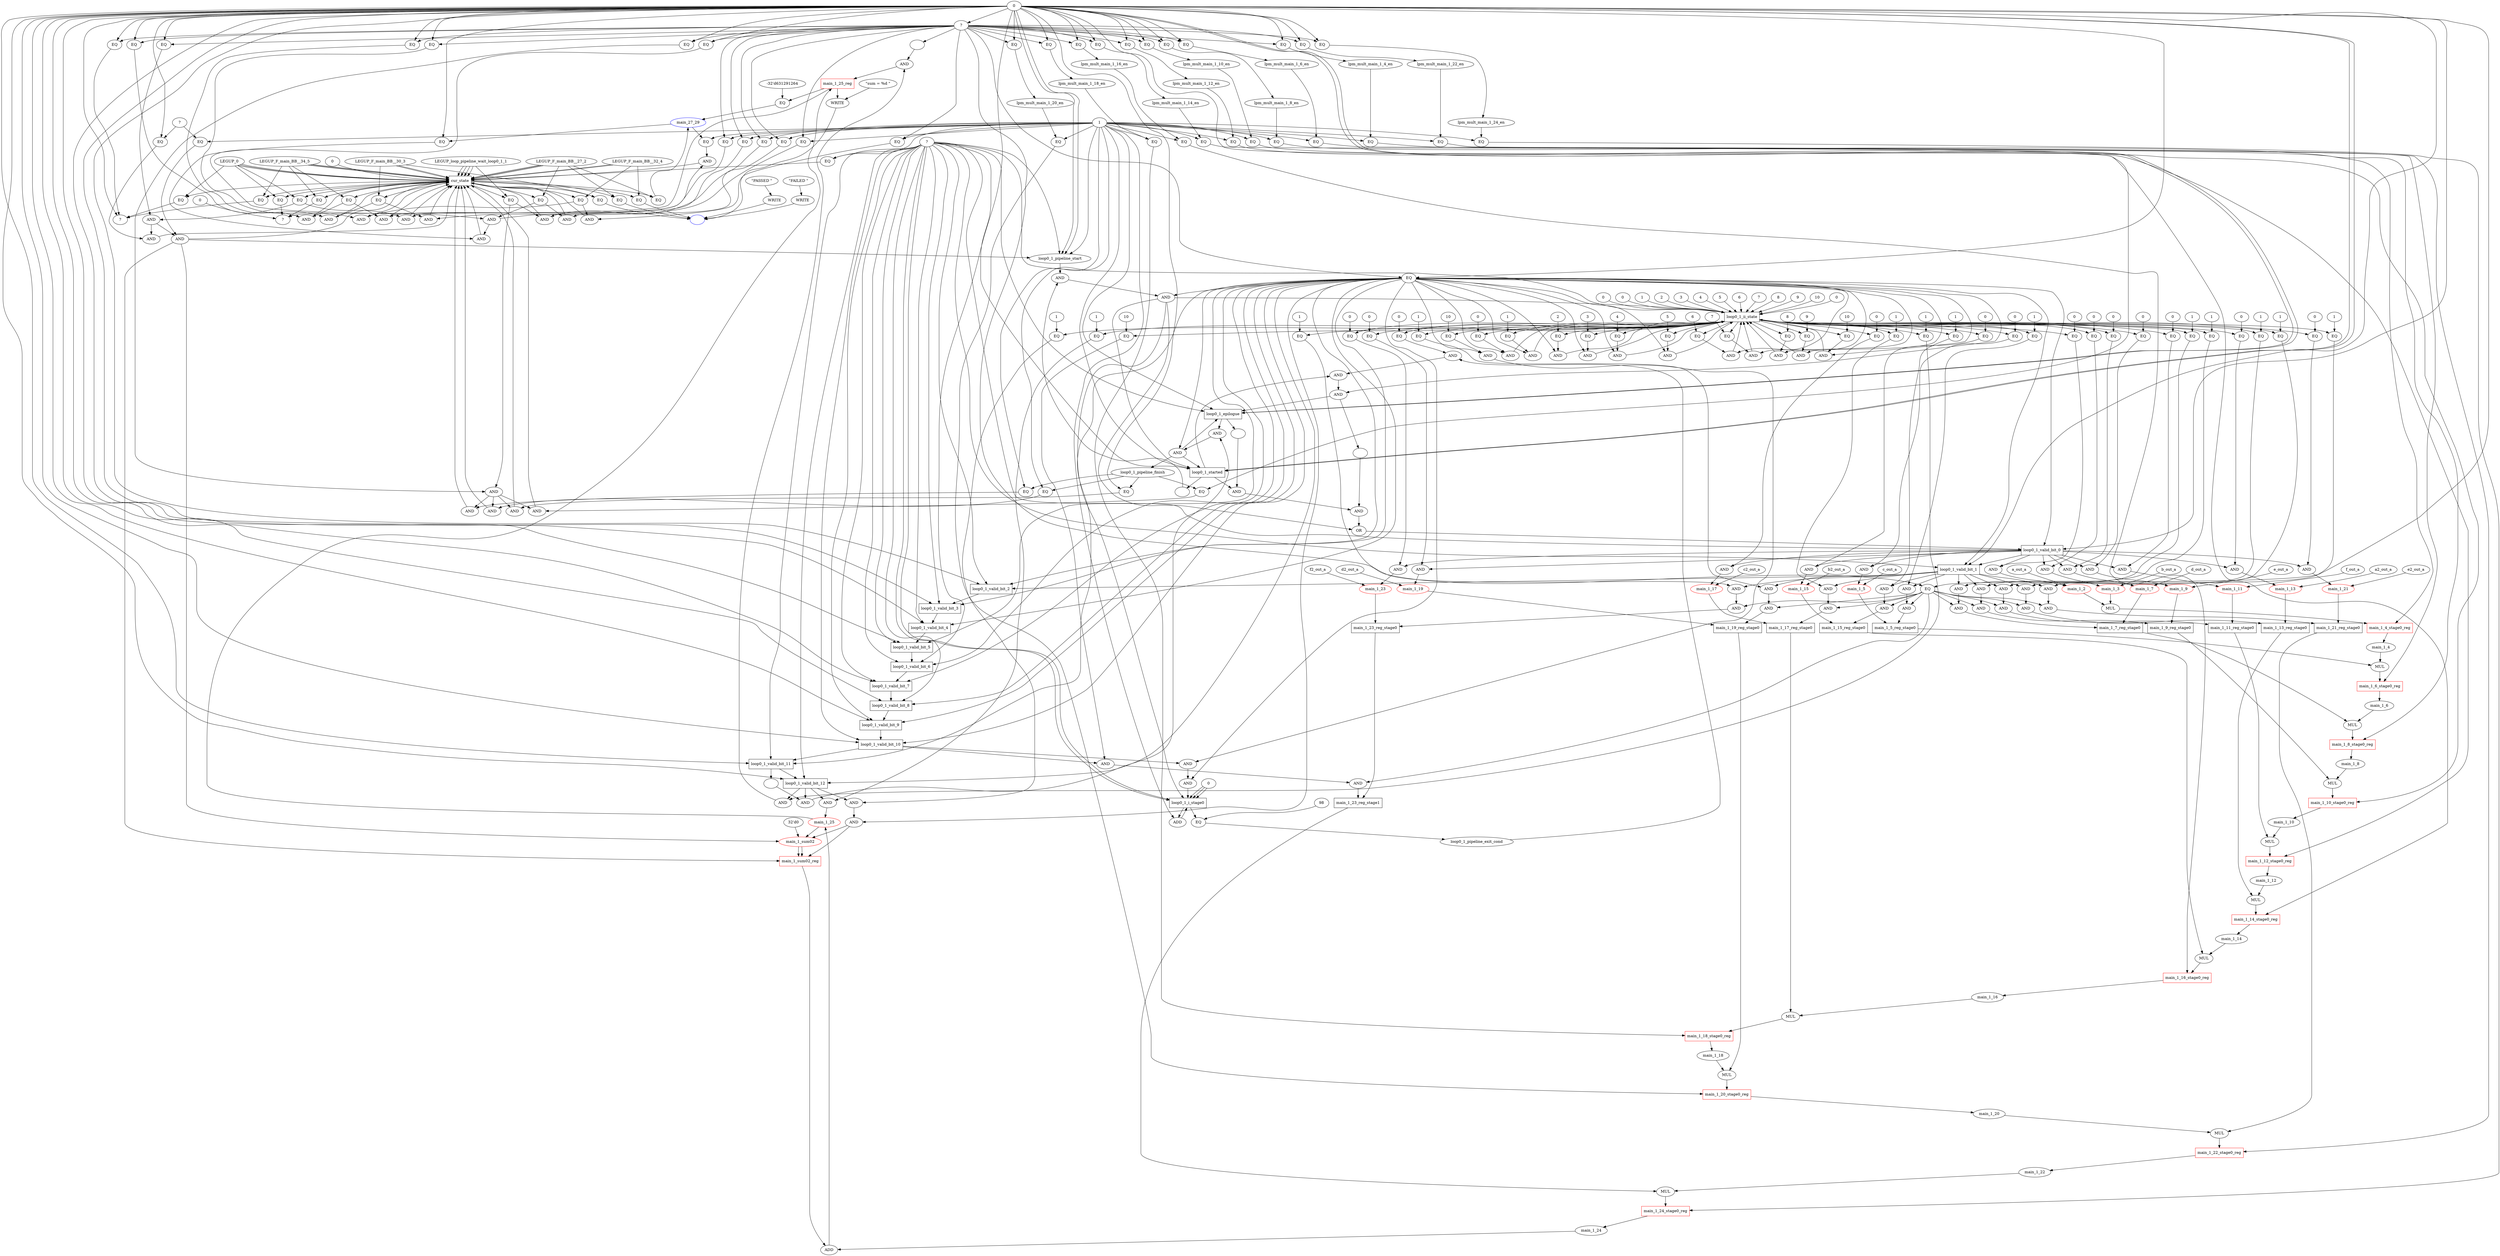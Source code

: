 //----------------------------------------------------------------------------//
// Generated by LegUp High-Level Synthesis Tool Version 4.0 (http://legup.org)
// Compiled: Mon Jun  4 15:32:40 2018
// University of Toronto
// For research and academic purposes only. Commercial use is prohibited.
// Please send bugs to: legup@eecg.toronto.edu
// Date: Wed Jan  2 16:56:19 2019
//----------------------------------------------------------------------------//

digraph {
Node0x344bc70[label="?"];
Node0x344c140[label="0"];
Node0x344c140 -> Node0x344bc70;
Node0x344c360[label="EQ"];
Node0x344c360 -> Node0x344bc70;
Node0x344d780[label="EQ"];
Node0x344d780 -> Node0x344bc70;
Node0x3481b40[label="EQ"];
Node0x3481b40 -> Node0x344bc70;
Node0x344bef0[label="?"];
Node0x3481e30[label="0"];
Node0x3481e30 -> Node0x344bef0;
Node0x3462170[label="main_1_25_reg",shape=box,color=red];
Node0x3462170 -> Node0x344bef0;
Node0x34820a0[label="EQ"];
Node0x34820a0 -> Node0x344bef0;
Node0x3482370[label="EQ"];
Node0x3482370 -> Node0x344bef0;
Node0x34cdb80[label="",color=blue,color=blue,color=blue];
Node0x34cdc60[label="WRITE"];
Node0x34cdc60 -> Node0x34cdb80;
Node0x34ce110[label="WRITE"];
Node0x34ce110 -> Node0x34cdb80;
Node0x34ce510[label="WRITE"];
Node0x34ce510 -> Node0x34cdb80;
Node0x34ce940[label="EQ"];
Node0x34ce940 -> Node0x34cdb80;
Node0x34cec20[label="EQ"];
Node0x34cec20 -> Node0x34cdb80;
Node0x34cef00[label="EQ"];
Node0x34cef00 -> Node0x34cdb80;
Node0x344bdc0[label="?"];
Node0x344bdc0 -> Node0x344c360;
Node0x344c140 -> Node0x344c360;
Node0x344d990[label="cur_state",shape=box];
Node0x344d990 -> Node0x344d780;
Node0x344db90[label="LEGUP_0"];
Node0x344db90 -> Node0x344d780;
Node0x344d990 -> Node0x3481b40;
Node0x344e850[label="LEGUP_F_main_BB__34_5"];
Node0x344e850 -> Node0x3481b40;
Node0x3462390[label="main_1_25",color=red];
Node0x3462390 -> Node0x3462170;
Node0x347db00[label="AND"];
Node0x347db00 -> Node0x3462170;
Node0x344d990 -> Node0x34820a0;
Node0x344db90 -> Node0x34820a0;
Node0x344d990 -> Node0x3482370;
Node0x344e850 -> Node0x3482370;
Node0x34cde80[label="\"sum = %d \""];
Node0x34cde80 -> Node0x34cdc60;
Node0x3462170 -> Node0x34cdc60;
Node0x34ce310[label="\"PASSED \""];
Node0x34ce310 -> Node0x34ce110;
Node0x34ce740[label="\"FAILED \""];
Node0x34ce740 -> Node0x34ce510;
Node0x344d990 -> Node0x34ce940;
Node0x344e060[label="LEGUP_F_main_BB__27_2"];
Node0x344e060 -> Node0x34ce940;
Node0x344d990 -> Node0x34cec20;
Node0x344e180[label="LEGUP_F_main_BB__30_3"];
Node0x344e180 -> Node0x34cec20;
Node0x344d990 -> Node0x34cef00;
Node0x344e600[label="LEGUP_F_main_BB__32_4"];
Node0x344e600 -> Node0x34cef00;
Node0x344c140 -> Node0x344bdc0;
Node0x344db90 -> Node0x344d990;
Node0x344ddb0[label="LEGUP_loop_pipeline_wait_loop0_1_1"];
Node0x344ddb0 -> Node0x344d990;
Node0x344db90 -> Node0x344d990;
Node0x344ddb0 -> Node0x344d990;
Node0x344e060 -> Node0x344d990;
Node0x344ddb0 -> Node0x344d990;
Node0x344e060 -> Node0x344d990;
Node0x344ddb0 -> Node0x344d990;
Node0x344e060 -> Node0x344d990;
Node0x344e180 -> Node0x344d990;
Node0x344e600 -> Node0x344d990;
Node0x344e180 -> Node0x344d990;
Node0x344e850 -> Node0x344d990;
Node0x344e600 -> Node0x344d990;
Node0x344e850 -> Node0x344d990;
Node0x344e850 -> Node0x344d990;
Node0x344db90 -> Node0x344d990;
Node0x344e3c0[label="0"];
Node0x344e3c0 -> Node0x344d990;
Node0x344ee20[label="AND"];
Node0x344ee20 -> Node0x344d990;
Node0x344f790[label="AND"];
Node0x344f790 -> Node0x344d990;
Node0x3450220[label="AND"];
Node0x3450220 -> Node0x344d990;
Node0x3450750[label="AND"];
Node0x3450750 -> Node0x344d990;
Node0x3450ef0[label="AND"];
Node0x3450ef0 -> Node0x344d990;
Node0x345fcd0[label="AND"];
Node0x345fcd0 -> Node0x344d990;
Node0x3460200[label="AND"];
Node0x3460200 -> Node0x344d990;
Node0x3460730[label="AND"];
Node0x3460730 -> Node0x344d990;
Node0x3460c60[label="AND"];
Node0x3460c60 -> Node0x344d990;
Node0x3461400[label="AND"];
Node0x3461400 -> Node0x344d990;
Node0x347eb80[label="AND"];
Node0x347eb80 -> Node0x344d990;
Node0x347f0b0[label="AND"];
Node0x347f0b0 -> Node0x344d990;
Node0x347f850[label="AND"];
Node0x347f850 -> Node0x344d990;
Node0x347fd80[label="AND"];
Node0x347fd80 -> Node0x344d990;
Node0x3480520[label="AND"];
Node0x3480520 -> Node0x344d990;
Node0x3480b60[label="AND"];
Node0x3480b60 -> Node0x344d990;
Node0x3481300[label="AND"];
Node0x3481300 -> Node0x344d990;
Node0x3481830[label="EQ"];
Node0x3481830 -> Node0x344d990;
Node0x34625b0[label="ADD"];
Node0x34625b0 -> Node0x3462390;
Node0x347d400[label="AND"];
Node0x347d400 -> Node0x3462390;
Node0x347dd00[label=""];
Node0x347dd00 -> Node0x347db00;
Node0x347df70[label="AND"];
Node0x347df70 -> Node0x347db00;
Node0x344f020[label="EQ"];
Node0x344f020 -> Node0x344ee20;
Node0x344f320[label="EQ"];
Node0x344f320 -> Node0x344ee20;
Node0x344f970[label="AND"];
Node0x344f970 -> Node0x344f790;
Node0x344fee0[label="EQ"];
Node0x344fee0 -> Node0x344f790;
Node0x344f970 -> Node0x3450220;
Node0x3450470[label="EQ"];
Node0x3450470 -> Node0x3450220;
Node0x3450930[label="EQ"];
Node0x3450930 -> Node0x3450750;
Node0x3450c30[label="EQ"];
Node0x3450c30 -> Node0x3450750;
Node0x34510d0[label="AND"];
Node0x34510d0 -> Node0x3450ef0;
Node0x3451640[label="EQ"];
Node0x3451640 -> Node0x3450ef0;
Node0x34510d0 -> Node0x345fcd0;
Node0x345ff20[label="EQ"];
Node0x345ff20 -> Node0x345fcd0;
Node0x34510d0 -> Node0x3460200;
Node0x3460450[label="EQ"];
Node0x3460450 -> Node0x3460200;
Node0x34510d0 -> Node0x3460730;
Node0x3460980[label="EQ"];
Node0x3460980 -> Node0x3460730;
Node0x3460e40[label="EQ"];
Node0x3460e40 -> Node0x3460c60;
Node0x3461140[label="EQ"];
Node0x3461140 -> Node0x3460c60;
Node0x34615e0[label="AND"];
Node0x34615e0 -> Node0x3461400;
Node0x3461b50[label="EQ"];
Node0x3461b50 -> Node0x3461400;
Node0x34615e0 -> Node0x347eb80;
Node0x347edd0[label="EQ"];
Node0x347edd0 -> Node0x347eb80;
Node0x347f290[label="EQ"];
Node0x347f290 -> Node0x347f0b0;
Node0x347f590[label="EQ"];
Node0x347f590 -> Node0x347f0b0;
Node0x347f290 -> Node0x347f850;
Node0x347faa0[label="EQ"];
Node0x347faa0 -> Node0x347f850;
Node0x347ff60[label="EQ"];
Node0x347ff60 -> Node0x347fd80;
Node0x3480260[label="EQ"];
Node0x3480260 -> Node0x347fd80;
Node0x347ff60 -> Node0x3480520;
Node0x3480880[label="EQ"];
Node0x3480880 -> Node0x3480520;
Node0x3480d40[label="EQ"];
Node0x3480d40 -> Node0x3480b60;
Node0x3481040[label="EQ"];
Node0x3481040 -> Node0x3480b60;
Node0x3480d40 -> Node0x3481300;
Node0x3481550[label="EQ"];
Node0x3481550 -> Node0x3481300;
Node0x344b9f0[label="?"];
Node0x344b9f0 -> Node0x3481830;
Node0x344f570[label="1"];
Node0x344f570 -> Node0x3481830;
Node0x34627d0[label="main_1_24"];
Node0x34627d0 -> Node0x34625b0;
Node0x347c2e0[label="main_1_sum02_reg",shape=box,color=red,color=red];
Node0x347c2e0 -> Node0x34625b0;
Node0x347d620[label="EQ"];
Node0x347d620 -> Node0x347d400;
Node0x345f8f0[label="loop0_1_valid_bit_12",shape=box];
Node0x345f8f0 -> Node0x347d400;
Node0x344bdc0 -> Node0x347dd00;
Node0x347e190[label="EQ"];
Node0x347e190 -> Node0x347df70;
Node0x345f8f0 -> Node0x347df70;
Node0x344d990 -> Node0x344f020;
Node0x344db90 -> Node0x344f020;
Node0x344bdc0 -> Node0x344f320;
Node0x344f570 -> Node0x344f320;
Node0x344f020 -> Node0x344f970;
Node0x344fc00[label="EQ"];
Node0x344fc00 -> Node0x344f970;
Node0x344bb20[label="?"];
Node0x344bb20 -> Node0x344fee0;
Node0x344f570 -> Node0x344fee0;
Node0x344bb20 -> Node0x3450470;
Node0x344c140 -> Node0x3450470;
Node0x344d990 -> Node0x3450930;
Node0x344ddb0 -> Node0x3450930;
Node0x344bdc0 -> Node0x3450c30;
Node0x344f570 -> Node0x3450c30;
Node0x3450930 -> Node0x34510d0;
Node0x3451360[label="EQ"];
Node0x3451360 -> Node0x34510d0;
Node0x3451840[label="loop0_1_pipeline_finish"];
Node0x3451840 -> Node0x3451640;
Node0x344f570 -> Node0x3451640;
Node0x3451840 -> Node0x345ff20;
Node0x344c140 -> Node0x345ff20;
Node0x3451840 -> Node0x3460450;
Node0x344f570 -> Node0x3460450;
Node0x3451840 -> Node0x3460980;
Node0x344c140 -> Node0x3460980;
Node0x344d990 -> Node0x3460e40;
Node0x344e060 -> Node0x3460e40;
Node0x344bdc0 -> Node0x3461140;
Node0x344f570 -> Node0x3461140;
Node0x3460e40 -> Node0x34615e0;
Node0x3461870[label="EQ"];
Node0x3461870 -> Node0x34615e0;
Node0x3461d50[label="main_27_29",color=blue];
Node0x3461d50 -> Node0x3461b50;
Node0x344f570 -> Node0x3461b50;
Node0x3461d50 -> Node0x347edd0;
Node0x344c140 -> Node0x347edd0;
Node0x344d990 -> Node0x347f290;
Node0x344e180 -> Node0x347f290;
Node0x344bdc0 -> Node0x347f590;
Node0x344f570 -> Node0x347f590;
Node0x344bdc0 -> Node0x347faa0;
Node0x344c140 -> Node0x347faa0;
Node0x344d990 -> Node0x347ff60;
Node0x344e600 -> Node0x347ff60;
Node0x344bdc0 -> Node0x3480260;
Node0x344f570 -> Node0x3480260;
Node0x344bdc0 -> Node0x3480880;
Node0x344c140 -> Node0x3480880;
Node0x344d990 -> Node0x3480d40;
Node0x344e850 -> Node0x3480d40;
Node0x344bdc0 -> Node0x3481040;
Node0x344f570 -> Node0x3481040;
Node0x344bdc0 -> Node0x3481550;
Node0x344c140 -> Node0x3481550;
Node0x34629f0[label="main_1_24_stage0_reg",shape=box,color=red];
Node0x34629f0 -> Node0x34627d0;
Node0x347c4e0[label="main_1_sum02",color=red,color=red];
Node0x347c4e0 -> Node0x347c2e0;
Node0x347c4e0 -> Node0x347c2e0;
Node0x347c970[label="AND"];
Node0x347c970 -> Node0x347c2e0;
Node0x344f790 -> Node0x347c2e0;
Node0x3453ce0[label="loop0_1_ii_state",shape=box];
Node0x3453ce0 -> Node0x347d620;
Node0x347d890[label="1"];
Node0x347d890 -> Node0x347d620;
Node0x345f560[label="loop0_1_valid_bit_11",shape=box];
Node0x345f560 -> Node0x345f8f0;
Node0x344c140 -> Node0x345f8f0;
Node0x3451c60[label="EQ"];
Node0x3451c60 -> Node0x345f8f0;
Node0x344b9f0 -> Node0x345f8f0;
Node0x3453ce0 -> Node0x347e190;
Node0x347e400[label="1"];
Node0x347e400 -> Node0x347e190;
Node0x344bdc0 -> Node0x344fc00;
Node0x344c140 -> Node0x344fc00;
Node0x344bdc0 -> Node0x3451360;
Node0x344c140 -> Node0x3451360;
Node0x3451a40[label="AND"];
Node0x3451a40 -> Node0x3451840;
Node0x344bdc0 -> Node0x3461870;
Node0x344c140 -> Node0x3461870;
Node0x3461f50[label="EQ"];
Node0x3461f50 -> Node0x3461d50;
Node0x347e870[label="EQ"];
Node0x347e870 -> Node0x3461d50;
Node0x3462c10[label="MUL"];
Node0x3462c10 -> Node0x34629f0;
Node0x347bb90[label="EQ"];
Node0x347bb90 -> Node0x34629f0;
Node0x3462390 -> Node0x347c4e0;
Node0x347c750[label="32'd0"];
Node0x347c750 -> Node0x347c4e0;
Node0x347c970 -> Node0x347c4e0;
Node0x344f790 -> Node0x347c4e0;
Node0x3451c60 -> Node0x347c970;
Node0x347cbd0[label="AND"];
Node0x347cbd0 -> Node0x347c970;
Node0x3453f00[label="0"];
Node0x3453f00 -> Node0x3453ce0;
Node0x3454120[label="0"];
Node0x3454120 -> Node0x3453ce0;
Node0x3454340[label="1"];
Node0x3454340 -> Node0x3453ce0;
Node0x3454550[label="2"];
Node0x3454550 -> Node0x3453ce0;
Node0x3454730[label="3"];
Node0x3454730 -> Node0x3453ce0;
Node0x3454950[label="4"];
Node0x3454950 -> Node0x3453ce0;
Node0x3454b50[label="5"];
Node0x3454b50 -> Node0x3453ce0;
Node0x3454d50[label="6"];
Node0x3454d50 -> Node0x3453ce0;
Node0x3454f50[label="7"];
Node0x3454f50 -> Node0x3453ce0;
Node0x3455190[label="8"];
Node0x3455190 -> Node0x3453ce0;
Node0x3455390[label="9"];
Node0x3455390 -> Node0x3453ce0;
Node0x3455590[label="10"];
Node0x3455590 -> Node0x3453ce0;
Node0x3455790[label="0"];
Node0x3455790 -> Node0x3453ce0;
Node0x344b9f0 -> Node0x3453ce0;
Node0x3452d70[label="AND"];
Node0x3452d70 -> Node0x3453ce0;
Node0x3455a30[label="AND"];
Node0x3455a30 -> Node0x3453ce0;
Node0x3456130[label="AND"];
Node0x3456130 -> Node0x3453ce0;
Node0x34568a0[label="AND"];
Node0x34568a0 -> Node0x3453ce0;
Node0x3456f80[label="AND"];
Node0x3456f80 -> Node0x3453ce0;
Node0x3457660[label="AND"];
Node0x3457660 -> Node0x3453ce0;
Node0x3457d40[label="AND"];
Node0x3457d40 -> Node0x3453ce0;
Node0x3458420[label="AND"];
Node0x3458420 -> Node0x3453ce0;
Node0x3458b00[label="AND"];
Node0x3458b00 -> Node0x3453ce0;
Node0x34591e0[label="AND"];
Node0x34591e0 -> Node0x3453ce0;
Node0x34598c0[label="AND"];
Node0x34598c0 -> Node0x3453ce0;
Node0x3459fa0[label="AND"];
Node0x3459fa0 -> Node0x3453ce0;
Node0x345c080[label="loop0_1_valid_bit_10",shape=box];
Node0x345c080 -> Node0x345f560;
Node0x344c140 -> Node0x345f560;
Node0x3451c60 -> Node0x345f560;
Node0x344b9f0 -> Node0x345f560;
Node0x344bdc0 -> Node0x3451c60;
Node0x344c140 -> Node0x3451c60;
Node0x3451c60 -> Node0x3451a40;
Node0x3451f60[label="AND"];
Node0x3451f60 -> Node0x3451a40;
Node0x3462170 -> Node0x3461f50;
Node0x347e670[label="-32'd631291264"];
Node0x347e670 -> Node0x3461f50;
Node0x344d990 -> Node0x347e870;
Node0x344e060 -> Node0x347e870;
Node0x3462e30[label="main_1_22"];
Node0x3462e30 -> Node0x3462c10;
Node0x34799b0[label="main_1_23_reg_stage1",shape=box];
Node0x34799b0 -> Node0x3462c10;
Node0x347bd90[label="lpm_mult_main_1_24_en"];
Node0x347bd90 -> Node0x347bb90;
Node0x344f570 -> Node0x347bb90;
Node0x347cdf0[label="EQ"];
Node0x347cdf0 -> Node0x347cbd0;
Node0x345f8f0 -> Node0x347cbd0;
Node0x3451c60 -> Node0x3452d70;
Node0x3453000[label="AND"];
Node0x3453000 -> Node0x3452d70;
Node0x3451c60 -> Node0x3455a30;
Node0x3455ca0[label="EQ"];
Node0x3455ca0 -> Node0x3455a30;
Node0x3451c60 -> Node0x3456130;
Node0x3456410[label="EQ"];
Node0x3456410 -> Node0x3456130;
Node0x3451c60 -> Node0x34568a0;
Node0x3456af0[label="EQ"];
Node0x3456af0 -> Node0x34568a0;
Node0x3451c60 -> Node0x3456f80;
Node0x34571d0[label="EQ"];
Node0x34571d0 -> Node0x3456f80;
Node0x3451c60 -> Node0x3457660;
Node0x34578b0[label="EQ"];
Node0x34578b0 -> Node0x3457660;
Node0x3451c60 -> Node0x3457d40;
Node0x3457f90[label="EQ"];
Node0x3457f90 -> Node0x3457d40;
Node0x3451c60 -> Node0x3458420;
Node0x3458670[label="EQ"];
Node0x3458670 -> Node0x3458420;
Node0x3451c60 -> Node0x3458b00;
Node0x3458d50[label="EQ"];
Node0x3458d50 -> Node0x3458b00;
Node0x3451c60 -> Node0x34591e0;
Node0x3459430[label="EQ"];
Node0x3459430 -> Node0x34591e0;
Node0x3451c60 -> Node0x34598c0;
Node0x3459b10[label="EQ"];
Node0x3459b10 -> Node0x34598c0;
Node0x3451c60 -> Node0x3459fa0;
Node0x345a1f0[label="EQ"];
Node0x345a1f0 -> Node0x3459fa0;
Node0x345c280[label="loop0_1_valid_bit_9",shape=box];
Node0x345c280 -> Node0x345c080;
Node0x344c140 -> Node0x345c080;
Node0x3451c60 -> Node0x345c080;
Node0x344b9f0 -> Node0x345c080;
Node0x3452160[label="loop0_1_epilogue",shape=box];
Node0x3452160 -> Node0x3451f60;
Node0x345f140[label="AND"];
Node0x345f140 -> Node0x3451f60;
Node0x3463050[label="main_1_22_stage0_reg",shape=box,color=red];
Node0x3463050 -> Node0x3462e30;
Node0x3479bb0[label="main_1_23_reg_stage0",shape=box];
Node0x3479bb0 -> Node0x34799b0;
Node0x347b240[label="AND"];
Node0x347b240 -> Node0x34799b0;
Node0x347bf90[label="EQ"];
Node0x347bf90 -> Node0x347bd90;
Node0x3453ce0 -> Node0x347cdf0;
Node0x347d060[label="1"];
Node0x347d060 -> Node0x347cdf0;
Node0x3453220[label="loop0_1_pipeline_start"];
Node0x3453220 -> Node0x3453000;
Node0x3453600[label=""];
Node0x3453600 -> Node0x3453000;
Node0x3453ce0 -> Node0x3455ca0;
Node0x3455f10[label="0"];
Node0x3455f10 -> Node0x3455ca0;
Node0x3453ce0 -> Node0x3456410;
Node0x3456680[label="1"];
Node0x3456680 -> Node0x3456410;
Node0x3453ce0 -> Node0x3456af0;
Node0x3456d60[label="2"];
Node0x3456d60 -> Node0x3456af0;
Node0x3453ce0 -> Node0x34571d0;
Node0x3457440[label="3"];
Node0x3457440 -> Node0x34571d0;
Node0x3453ce0 -> Node0x34578b0;
Node0x3457b20[label="4"];
Node0x3457b20 -> Node0x34578b0;
Node0x3453ce0 -> Node0x3457f90;
Node0x3458200[label="5"];
Node0x3458200 -> Node0x3457f90;
Node0x3453ce0 -> Node0x3458670;
Node0x34588e0[label="6"];
Node0x34588e0 -> Node0x3458670;
Node0x3453ce0 -> Node0x3458d50;
Node0x3458fc0[label="7"];
Node0x3458fc0 -> Node0x3458d50;
Node0x3453ce0 -> Node0x3459430;
Node0x34596a0[label="8"];
Node0x34596a0 -> Node0x3459430;
Node0x3453ce0 -> Node0x3459b10;
Node0x3459d80[label="9"];
Node0x3459d80 -> Node0x3459b10;
Node0x3453ce0 -> Node0x345a1f0;
Node0x345a460[label="10"];
Node0x345a460 -> Node0x345a1f0;
Node0x345c480[label="loop0_1_valid_bit_8",shape=box];
Node0x345c480 -> Node0x345c280;
Node0x344c140 -> Node0x345c280;
Node0x3451c60 -> Node0x345c280;
Node0x344b9f0 -> Node0x345c280;
Node0x344c140 -> Node0x3452160;
Node0x344f570 -> Node0x3452160;
Node0x344c140 -> Node0x3452160;
Node0x344b9f0 -> Node0x3452160;
Node0x3452550[label="AND"];
Node0x3452550 -> Node0x3452160;
Node0x3451a40 -> Node0x3452160;
Node0x345f360[label=""];
Node0x345f360 -> Node0x345f140;
Node0x345f8f0 -> Node0x345f140;
Node0x3463270[label="MUL"];
Node0x3463270 -> Node0x3463050;
Node0x3479260[label="EQ"];
Node0x3479260 -> Node0x3463050;
Node0x3479db0[label="main_1_23",color=red];
Node0x3479db0 -> Node0x3479bb0;
Node0x347a8f0[label="AND"];
Node0x347a8f0 -> Node0x3479bb0;
Node0x3469aa0[label="EQ"];
Node0x3469aa0 -> Node0x347b240;
Node0x347b490[label="AND"];
Node0x347b490 -> Node0x347b240;
Node0x344bdc0 -> Node0x347bf90;
Node0x344c140 -> Node0x347bf90;
Node0x344c140 -> Node0x3453220;
Node0x344c140 -> Node0x3453220;
Node0x344f570 -> Node0x3453220;
Node0x344b9f0 -> Node0x3453220;
Node0x344f790 -> Node0x3453220;
Node0x3452a00[label="loop0_1_started",shape=box];
Node0x3452a00 -> Node0x3453600;
Node0x345c6a0[label="loop0_1_valid_bit_7",shape=box];
Node0x345c6a0 -> Node0x345c480;
Node0x344c140 -> Node0x345c480;
Node0x3451c60 -> Node0x345c480;
Node0x344b9f0 -> Node0x345c480;
Node0x3451c60 -> Node0x3452550;
Node0x34527e0[label="AND"];
Node0x34527e0 -> Node0x3452550;
Node0x345f560 -> Node0x345f360;
Node0x3463490[label="main_1_20"];
Node0x3463490 -> Node0x3463270;
Node0x3477bf0[label="main_1_21_reg_stage0",shape=box];
Node0x3477bf0 -> Node0x3463270;
Node0x3479460[label="lpm_mult_main_1_22_en"];
Node0x3479460 -> Node0x3479260;
Node0x344f570 -> Node0x3479260;
Node0x3479fd0[label="f2_out_a"];
Node0x3479fd0 -> Node0x3479db0;
Node0x347a1f0[label="AND"];
Node0x347a1f0 -> Node0x3479db0;
Node0x3469aa0 -> Node0x347a8f0;
Node0x347ab40[label="AND"];
Node0x347ab40 -> Node0x347a8f0;
Node0x344bdc0 -> Node0x3469aa0;
Node0x344c140 -> Node0x3469aa0;
Node0x347b6b0[label="EQ"];
Node0x347b6b0 -> Node0x347b490;
Node0x345c080 -> Node0x347b490;
Node0x344c140 -> Node0x3452a00;
Node0x344f570 -> Node0x3452a00;
Node0x344c140 -> Node0x3452a00;
Node0x344b9f0 -> Node0x3452a00;
Node0x3452d70 -> Node0x3452a00;
Node0x3451a40 -> Node0x3452a00;
Node0x345c8c0[label="loop0_1_valid_bit_6",shape=box];
Node0x345c8c0 -> Node0x345c6a0;
Node0x344c140 -> Node0x345c6a0;
Node0x3451c60 -> Node0x345c6a0;
Node0x344b9f0 -> Node0x345c6a0;
Node0x3452a00 -> Node0x34527e0;
Node0x34538c0[label="AND"];
Node0x34538c0 -> Node0x34527e0;
Node0x34636b0[label="main_1_20_stage0_reg",shape=box,color=red];
Node0x34636b0 -> Node0x3463490;
Node0x3477df0[label="main_1_21",color=red];
Node0x3477df0 -> Node0x3477bf0;
Node0x3478910[label="AND"];
Node0x3478910 -> Node0x3477bf0;
Node0x3479660[label="EQ"];
Node0x3479660 -> Node0x3479460;
Node0x347a410[label="EQ"];
Node0x347a410 -> Node0x347a1f0;
Node0x345d580[label="loop0_1_valid_bit_0",shape=box];
Node0x345d580 -> Node0x347a1f0;
Node0x347ad60[label="EQ"];
Node0x347ad60 -> Node0x347ab40;
Node0x345d360[label="loop0_1_valid_bit_1",shape=box];
Node0x345d360 -> Node0x347ab40;
Node0x3453ce0 -> Node0x347b6b0;
Node0x347b920[label="10"];
Node0x347b920 -> Node0x347b6b0;
Node0x345cae0[label="loop0_1_valid_bit_5",shape=box];
Node0x345cae0 -> Node0x345c8c0;
Node0x344c140 -> Node0x345c8c0;
Node0x3451c60 -> Node0x345c8c0;
Node0x344b9f0 -> Node0x345c8c0;
Node0x3453ae0[label="EQ"];
Node0x3453ae0 -> Node0x34538c0;
Node0x345a880[label="loop0_1_pipeline_exit_cond"];
Node0x345a880 -> Node0x34538c0;
Node0x34638d0[label="MUL"];
Node0x34638d0 -> Node0x34636b0;
Node0x34774a0[label="EQ"];
Node0x34774a0 -> Node0x34636b0;
Node0x3477ff0[label="e2_out_a"];
Node0x3477ff0 -> Node0x3477df0;
Node0x3478210[label="AND"];
Node0x3478210 -> Node0x3477df0;
Node0x3469aa0 -> Node0x3478910;
Node0x3478b60[label="AND"];
Node0x3478b60 -> Node0x3478910;
Node0x344bdc0 -> Node0x3479660;
Node0x344c140 -> Node0x3479660;
Node0x3453ce0 -> Node0x347a410;
Node0x347a680[label="0"];
Node0x347a680 -> Node0x347a410;
Node0x345d7a0[label="OR"];
Node0x345d7a0 -> Node0x345d580;
Node0x344c140 -> Node0x345d580;
Node0x3451c60 -> Node0x345d580;
Node0x344b9f0 -> Node0x345d580;
Node0x3453ce0 -> Node0x347ad60;
Node0x347afd0[label="1"];
Node0x347afd0 -> Node0x347ad60;
Node0x345d580 -> Node0x345d360;
Node0x344c140 -> Node0x345d360;
Node0x3451c60 -> Node0x345d360;
Node0x344b9f0 -> Node0x345d360;
Node0x345cd00[label="loop0_1_valid_bit_4",shape=box];
Node0x345cd00 -> Node0x345cae0;
Node0x344c140 -> Node0x345cae0;
Node0x3451c60 -> Node0x345cae0;
Node0x344b9f0 -> Node0x345cae0;
Node0x3453ce0 -> Node0x3453ae0;
Node0x345a680[label="0"];
Node0x345a680 -> Node0x3453ae0;
Node0x345aa80[label="EQ"];
Node0x345aa80 -> Node0x345a880;
Node0x3463af0[label="main_1_18"];
Node0x3463af0 -> Node0x34638d0;
Node0x3475e30[label="main_1_19_reg_stage0",shape=box];
Node0x3475e30 -> Node0x34638d0;
Node0x34776a0[label="lpm_mult_main_1_20_en"];
Node0x34776a0 -> Node0x34774a0;
Node0x344f570 -> Node0x34774a0;
Node0x3478430[label="EQ"];
Node0x3478430 -> Node0x3478210;
Node0x345d580 -> Node0x3478210;
Node0x3478d80[label="EQ"];
Node0x3478d80 -> Node0x3478b60;
Node0x345d360 -> Node0x3478b60;
Node0x3452d70 -> Node0x345d7a0;
Node0x345da30[label="AND"];
Node0x345da30 -> Node0x345d7a0;
Node0x345cf20[label="loop0_1_valid_bit_3",shape=box];
Node0x345cf20 -> Node0x345cd00;
Node0x344c140 -> Node0x345cd00;
Node0x3451c60 -> Node0x345cd00;
Node0x344b9f0 -> Node0x345cd00;
Node0x345ac80[label="loop0_1_i_stage0",shape=box];
Node0x345ac80 -> Node0x345aa80;
Node0x345eef0[label="98"];
Node0x345eef0 -> Node0x345aa80;
Node0x3463d10[label="main_1_18_stage0_reg",shape=box,color=red];
Node0x3463d10 -> Node0x3463af0;
Node0x3476030[label="main_1_19",color=red];
Node0x3476030 -> Node0x3475e30;
Node0x3476b50[label="AND"];
Node0x3476b50 -> Node0x3475e30;
Node0x34778a0[label="EQ"];
Node0x34778a0 -> Node0x34776a0;
Node0x3453ce0 -> Node0x3478430;
Node0x34786a0[label="0"];
Node0x34786a0 -> Node0x3478430;
Node0x3453ce0 -> Node0x3478d80;
Node0x3478ff0[label="1"];
Node0x3478ff0 -> Node0x3478d80;
Node0x345dc50[label="AND"];
Node0x345dc50 -> Node0x345da30;
Node0x345e130[label=""];
Node0x345e130 -> Node0x345da30;
Node0x345d140[label="loop0_1_valid_bit_2",shape=box];
Node0x345d140 -> Node0x345cf20;
Node0x344c140 -> Node0x345cf20;
Node0x3451c60 -> Node0x345cf20;
Node0x344b9f0 -> Node0x345cf20;
Node0x345aea0[label="0"];
Node0x345aea0 -> Node0x345ac80;
Node0x345aea0 -> Node0x345ac80;
Node0x345b130[label="ADD"];
Node0x345b130 -> Node0x345ac80;
Node0x345aea0 -> Node0x345ac80;
Node0x344b9f0 -> Node0x345ac80;
Node0x3452d70 -> Node0x345ac80;
Node0x345b4f0[label="AND"];
Node0x345b4f0 -> Node0x345ac80;
Node0x344b9f0 -> Node0x345ac80;
Node0x3463f30[label="MUL"];
Node0x3463f30 -> Node0x3463d10;
Node0x34756e0[label="EQ"];
Node0x34756e0 -> Node0x3463d10;
Node0x3476230[label="d2_out_a"];
Node0x3476230 -> Node0x3476030;
Node0x3476450[label="AND"];
Node0x3476450 -> Node0x3476030;
Node0x3469aa0 -> Node0x3476b50;
Node0x3476da0[label="AND"];
Node0x3476da0 -> Node0x3476b50;
Node0x344bdc0 -> Node0x34778a0;
Node0x344c140 -> Node0x34778a0;
Node0x3452a00 -> Node0x345dc50;
Node0x345dec0[label=""];
Node0x345dec0 -> Node0x345dc50;
Node0x3452550 -> Node0x345e130;
Node0x345d360 -> Node0x345d140;
Node0x344c140 -> Node0x345d140;
Node0x3451c60 -> Node0x345d140;
Node0x344b9f0 -> Node0x345d140;
Node0x345ac80 -> Node0x345b130;
Node0x344f570 -> Node0x345b130;
Node0x3451c60 -> Node0x345b4f0;
Node0x345b760[label="AND"];
Node0x345b760 -> Node0x345b4f0;
Node0x3464150[label="main_1_16"];
Node0x3464150 -> Node0x3463f30;
Node0x3474070[label="main_1_17_reg_stage0",shape=box];
Node0x3474070 -> Node0x3463f30;
Node0x34758e0[label="lpm_mult_main_1_18_en"];
Node0x34758e0 -> Node0x34756e0;
Node0x344f570 -> Node0x34756e0;
Node0x3476670[label="EQ"];
Node0x3476670 -> Node0x3476450;
Node0x345d580 -> Node0x3476450;
Node0x3476fc0[label="EQ"];
Node0x3476fc0 -> Node0x3476da0;
Node0x345d360 -> Node0x3476da0;
Node0x3452160 -> Node0x345dec0;
Node0x345b980[label="AND"];
Node0x345b980 -> Node0x345b760;
Node0x345c080 -> Node0x345b760;
Node0x3464370[label="main_1_16_stage0_reg",shape=box,color=red];
Node0x3464370 -> Node0x3464150;
Node0x3474270[label="main_1_17",color=red];
Node0x3474270 -> Node0x3474070;
Node0x3474d90[label="AND"];
Node0x3474d90 -> Node0x3474070;
Node0x3475ae0[label="EQ"];
Node0x3475ae0 -> Node0x34758e0;
Node0x3453ce0 -> Node0x3476670;
Node0x34768e0[label="0"];
Node0x34768e0 -> Node0x3476670;
Node0x3453ce0 -> Node0x3476fc0;
Node0x3477230[label="1"];
Node0x3477230 -> Node0x3476fc0;
Node0x3451c60 -> Node0x345b980;
Node0x345bbf0[label="EQ"];
Node0x345bbf0 -> Node0x345b980;
Node0x3464590[label="MUL"];
Node0x3464590 -> Node0x3464370;
Node0x3473920[label="EQ"];
Node0x3473920 -> Node0x3464370;
Node0x3474470[label="c2_out_a"];
Node0x3474470 -> Node0x3474270;
Node0x3474690[label="AND"];
Node0x3474690 -> Node0x3474270;
Node0x3469aa0 -> Node0x3474d90;
Node0x3474fe0[label="AND"];
Node0x3474fe0 -> Node0x3474d90;
Node0x344bdc0 -> Node0x3475ae0;
Node0x344c140 -> Node0x3475ae0;
Node0x3453ce0 -> Node0x345bbf0;
Node0x345be60[label="10"];
Node0x345be60 -> Node0x345bbf0;
Node0x34647b0[label="main_1_14"];
Node0x34647b0 -> Node0x3464590;
Node0x34722b0[label="main_1_15_reg_stage0",shape=box];
Node0x34722b0 -> Node0x3464590;
Node0x3473b20[label="lpm_mult_main_1_16_en"];
Node0x3473b20 -> Node0x3473920;
Node0x344f570 -> Node0x3473920;
Node0x34748b0[label="EQ"];
Node0x34748b0 -> Node0x3474690;
Node0x345d580 -> Node0x3474690;
Node0x3475200[label="EQ"];
Node0x3475200 -> Node0x3474fe0;
Node0x345d360 -> Node0x3474fe0;
Node0x34649d0[label="main_1_14_stage0_reg",shape=box,color=red];
Node0x34649d0 -> Node0x34647b0;
Node0x34724b0[label="main_1_15",color=red];
Node0x34724b0 -> Node0x34722b0;
Node0x3472fd0[label="AND"];
Node0x3472fd0 -> Node0x34722b0;
Node0x3473d20[label="EQ"];
Node0x3473d20 -> Node0x3473b20;
Node0x3453ce0 -> Node0x34748b0;
Node0x3474b20[label="0"];
Node0x3474b20 -> Node0x34748b0;
Node0x3453ce0 -> Node0x3475200;
Node0x3475470[label="1"];
Node0x3475470 -> Node0x3475200;
Node0x3464bf0[label="MUL"];
Node0x3464bf0 -> Node0x34649d0;
Node0x3471b60[label="EQ"];
Node0x3471b60 -> Node0x34649d0;
Node0x34726b0[label="b2_out_a"];
Node0x34726b0 -> Node0x34724b0;
Node0x34728d0[label="AND"];
Node0x34728d0 -> Node0x34724b0;
Node0x3469aa0 -> Node0x3472fd0;
Node0x3473220[label="AND"];
Node0x3473220 -> Node0x3472fd0;
Node0x344bdc0 -> Node0x3473d20;
Node0x344c140 -> Node0x3473d20;
Node0x3464e10[label="main_1_12"];
Node0x3464e10 -> Node0x3464bf0;
Node0x34704f0[label="main_1_13_reg_stage0",shape=box];
Node0x34704f0 -> Node0x3464bf0;
Node0x3471d60[label="lpm_mult_main_1_14_en"];
Node0x3471d60 -> Node0x3471b60;
Node0x344f570 -> Node0x3471b60;
Node0x3472af0[label="EQ"];
Node0x3472af0 -> Node0x34728d0;
Node0x345d580 -> Node0x34728d0;
Node0x3473440[label="EQ"];
Node0x3473440 -> Node0x3473220;
Node0x345d360 -> Node0x3473220;
Node0x3465030[label="main_1_12_stage0_reg",shape=box,color=red];
Node0x3465030 -> Node0x3464e10;
Node0x34706f0[label="main_1_13",color=red];
Node0x34706f0 -> Node0x34704f0;
Node0x3471210[label="AND"];
Node0x3471210 -> Node0x34704f0;
Node0x3471f60[label="EQ"];
Node0x3471f60 -> Node0x3471d60;
Node0x3453ce0 -> Node0x3472af0;
Node0x3472d60[label="0"];
Node0x3472d60 -> Node0x3472af0;
Node0x3453ce0 -> Node0x3473440;
Node0x34736b0[label="1"];
Node0x34736b0 -> Node0x3473440;
Node0x3465250[label="MUL"];
Node0x3465250 -> Node0x3465030;
Node0x346fda0[label="EQ"];
Node0x346fda0 -> Node0x3465030;
Node0x34708f0[label="a2_out_a"];
Node0x34708f0 -> Node0x34706f0;
Node0x3470b10[label="AND"];
Node0x3470b10 -> Node0x34706f0;
Node0x3469aa0 -> Node0x3471210;
Node0x3471460[label="AND"];
Node0x3471460 -> Node0x3471210;
Node0x344bdc0 -> Node0x3471f60;
Node0x344c140 -> Node0x3471f60;
Node0x3465470[label="main_1_10"];
Node0x3465470 -> Node0x3465250;
Node0x346e730[label="main_1_11_reg_stage0",shape=box];
Node0x346e730 -> Node0x3465250;
Node0x346ffa0[label="lpm_mult_main_1_12_en"];
Node0x346ffa0 -> Node0x346fda0;
Node0x344f570 -> Node0x346fda0;
Node0x3470d30[label="EQ"];
Node0x3470d30 -> Node0x3470b10;
Node0x345d580 -> Node0x3470b10;
Node0x3471680[label="EQ"];
Node0x3471680 -> Node0x3471460;
Node0x345d360 -> Node0x3471460;
Node0x3465690[label="main_1_10_stage0_reg",shape=box,color=red];
Node0x3465690 -> Node0x3465470;
Node0x346e930[label="main_1_11",color=red];
Node0x346e930 -> Node0x346e730;
Node0x346f450[label="AND"];
Node0x346f450 -> Node0x346e730;
Node0x34701a0[label="EQ"];
Node0x34701a0 -> Node0x346ffa0;
Node0x3453ce0 -> Node0x3470d30;
Node0x3470fa0[label="0"];
Node0x3470fa0 -> Node0x3470d30;
Node0x3453ce0 -> Node0x3471680;
Node0x34718f0[label="1"];
Node0x34718f0 -> Node0x3471680;
Node0x34658b0[label="MUL"];
Node0x34658b0 -> Node0x3465690;
Node0x346dfe0[label="EQ"];
Node0x346dfe0 -> Node0x3465690;
Node0x346eb30[label="f_out_a"];
Node0x346eb30 -> Node0x346e930;
Node0x346ed50[label="AND"];
Node0x346ed50 -> Node0x346e930;
Node0x3469aa0 -> Node0x346f450;
Node0x346f6a0[label="AND"];
Node0x346f6a0 -> Node0x346f450;
Node0x344bdc0 -> Node0x34701a0;
Node0x344c140 -> Node0x34701a0;
Node0x3465ad0[label="main_1_8"];
Node0x3465ad0 -> Node0x34658b0;
Node0x346c970[label="main_1_9_reg_stage0",shape=box];
Node0x346c970 -> Node0x34658b0;
Node0x346e1e0[label="lpm_mult_main_1_10_en"];
Node0x346e1e0 -> Node0x346dfe0;
Node0x344f570 -> Node0x346dfe0;
Node0x346ef70[label="EQ"];
Node0x346ef70 -> Node0x346ed50;
Node0x345d580 -> Node0x346ed50;
Node0x346f8c0[label="EQ"];
Node0x346f8c0 -> Node0x346f6a0;
Node0x345d360 -> Node0x346f6a0;
Node0x3465cf0[label="main_1_8_stage0_reg",shape=box,color=red];
Node0x3465cf0 -> Node0x3465ad0;
Node0x346cb70[label="main_1_9",color=red];
Node0x346cb70 -> Node0x346c970;
Node0x346d690[label="AND"];
Node0x346d690 -> Node0x346c970;
Node0x346e3e0[label="EQ"];
Node0x346e3e0 -> Node0x346e1e0;
Node0x3453ce0 -> Node0x346ef70;
Node0x346f1e0[label="0"];
Node0x346f1e0 -> Node0x346ef70;
Node0x3453ce0 -> Node0x346f8c0;
Node0x346fb30[label="1"];
Node0x346fb30 -> Node0x346f8c0;
Node0x3465f10[label="MUL"];
Node0x3465f10 -> Node0x3465cf0;
Node0x346c220[label="EQ"];
Node0x346c220 -> Node0x3465cf0;
Node0x346cd70[label="e_out_a"];
Node0x346cd70 -> Node0x346cb70;
Node0x346cf90[label="AND"];
Node0x346cf90 -> Node0x346cb70;
Node0x3469aa0 -> Node0x346d690;
Node0x346d8e0[label="AND"];
Node0x346d8e0 -> Node0x346d690;
Node0x344bdc0 -> Node0x346e3e0;
Node0x344c140 -> Node0x346e3e0;
Node0x3466130[label="main_1_6"];
Node0x3466130 -> Node0x3465f10;
Node0x346abb0[label="main_1_7_reg_stage0",shape=box];
Node0x346abb0 -> Node0x3465f10;
Node0x346c420[label="lpm_mult_main_1_8_en"];
Node0x346c420 -> Node0x346c220;
Node0x344f570 -> Node0x346c220;
Node0x346d1b0[label="EQ"];
Node0x346d1b0 -> Node0x346cf90;
Node0x345d580 -> Node0x346cf90;
Node0x346db00[label="EQ"];
Node0x346db00 -> Node0x346d8e0;
Node0x345d360 -> Node0x346d8e0;
Node0x3466350[label="main_1_6_stage0_reg",shape=box,color=red];
Node0x3466350 -> Node0x3466130;
Node0x346adb0[label="main_1_7",color=red];
Node0x346adb0 -> Node0x346abb0;
Node0x346b8d0[label="AND"];
Node0x346b8d0 -> Node0x346abb0;
Node0x346c620[label="EQ"];
Node0x346c620 -> Node0x346c420;
Node0x3453ce0 -> Node0x346d1b0;
Node0x346d420[label="0"];
Node0x346d420 -> Node0x346d1b0;
Node0x3453ce0 -> Node0x346db00;
Node0x346dd70[label="1"];
Node0x346dd70 -> Node0x346db00;
Node0x3466570[label="MUL"];
Node0x3466570 -> Node0x3466350;
Node0x346a460[label="EQ"];
Node0x346a460 -> Node0x3466350;
Node0x346afb0[label="d_out_a"];
Node0x346afb0 -> Node0x346adb0;
Node0x346b1d0[label="AND"];
Node0x346b1d0 -> Node0x346adb0;
Node0x3469aa0 -> Node0x346b8d0;
Node0x346bb20[label="AND"];
Node0x346bb20 -> Node0x346b8d0;
Node0x344bdc0 -> Node0x346c620;
Node0x344c140 -> Node0x346c620;
Node0x3466790[label="main_1_4"];
Node0x3466790 -> Node0x3466570;
Node0x3468b80[label="main_1_5_reg_stage0",shape=box];
Node0x3468b80 -> Node0x3466570;
Node0x346a660[label="lpm_mult_main_1_6_en"];
Node0x346a660 -> Node0x346a460;
Node0x344f570 -> Node0x346a460;
Node0x346b3f0[label="EQ"];
Node0x346b3f0 -> Node0x346b1d0;
Node0x345d580 -> Node0x346b1d0;
Node0x346bd40[label="EQ"];
Node0x346bd40 -> Node0x346bb20;
Node0x345d360 -> Node0x346bb20;
Node0x34669b0[label="main_1_4_stage0_reg",shape=box,color=red];
Node0x34669b0 -> Node0x3466790;
Node0x3468d80[label="main_1_5",color=red];
Node0x3468d80 -> Node0x3468b80;
Node0x34698a0[label="AND"];
Node0x34698a0 -> Node0x3468b80;
Node0x346a860[label="EQ"];
Node0x346a860 -> Node0x346a660;
Node0x3453ce0 -> Node0x346b3f0;
Node0x346b660[label="0"];
Node0x346b660 -> Node0x346b3f0;
Node0x3453ce0 -> Node0x346bd40;
Node0x346bfb0[label="1"];
Node0x346bfb0 -> Node0x346bd40;
Node0x3466bd0[label="MUL"];
Node0x3466bd0 -> Node0x34669b0;
Node0x3468430[label="EQ"];
Node0x3468430 -> Node0x34669b0;
Node0x3468f80[label="c_out_a"];
Node0x3468f80 -> Node0x3468d80;
Node0x34691a0[label="AND"];
Node0x34691a0 -> Node0x3468d80;
Node0x3469aa0 -> Node0x34698a0;
Node0x3469d80[label="AND"];
Node0x3469d80 -> Node0x34698a0;
Node0x344bdc0 -> Node0x346a860;
Node0x344c140 -> Node0x346a860;
Node0x3466df0[label="main_1_3",color=red];
Node0x3466df0 -> Node0x3466bd0;
Node0x3467930[label="main_1_2",color=red];
Node0x3467930 -> Node0x3466bd0;
Node0x3468630[label="lpm_mult_main_1_4_en"];
Node0x3468630 -> Node0x3468430;
Node0x344f570 -> Node0x3468430;
Node0x34693c0[label="EQ"];
Node0x34693c0 -> Node0x34691a0;
Node0x345d580 -> Node0x34691a0;
Node0x3469f80[label="EQ"];
Node0x3469f80 -> Node0x3469d80;
Node0x345d360 -> Node0x3469d80;
Node0x3467010[label="b_out_a"];
Node0x3467010 -> Node0x3466df0;
Node0x3467230[label="AND"];
Node0x3467230 -> Node0x3466df0;
Node0x3467b30[label="a_out_a"];
Node0x3467b30 -> Node0x3467930;
Node0x3467d30[label="AND"];
Node0x3467d30 -> Node0x3467930;
Node0x3468830[label="EQ"];
Node0x3468830 -> Node0x3468630;
Node0x3453ce0 -> Node0x34693c0;
Node0x3469630[label="0"];
Node0x3469630 -> Node0x34693c0;
Node0x3453ce0 -> Node0x3469f80;
Node0x346a1f0[label="1"];
Node0x346a1f0 -> Node0x3469f80;
Node0x3467450[label="EQ"];
Node0x3467450 -> Node0x3467230;
Node0x345d580 -> Node0x3467230;
Node0x3467f50[label="EQ"];
Node0x3467f50 -> Node0x3467d30;
Node0x345d580 -> Node0x3467d30;
Node0x344bdc0 -> Node0x3468830;
Node0x344c140 -> Node0x3468830;
Node0x3453ce0 -> Node0x3467450;
Node0x34676c0[label="0"];
Node0x34676c0 -> Node0x3467450;
Node0x3453ce0 -> Node0x3467f50;
Node0x34681c0[label="0"];
Node0x34681c0 -> Node0x3467f50;
}
